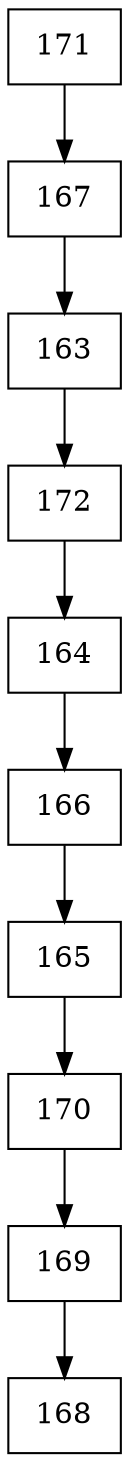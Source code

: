 digraph G {
  node [shape=record];
  node0 [label="{171}"];
  node0 -> node1;
  node1 [label="{167}"];
  node1 -> node2;
  node2 [label="{163}"];
  node2 -> node3;
  node3 [label="{172}"];
  node3 -> node4;
  node4 [label="{164}"];
  node4 -> node5;
  node5 [label="{166}"];
  node5 -> node6;
  node6 [label="{165}"];
  node6 -> node7;
  node7 [label="{170}"];
  node7 -> node8;
  node8 [label="{169}"];
  node8 -> node9;
  node9 [label="{168}"];
}
